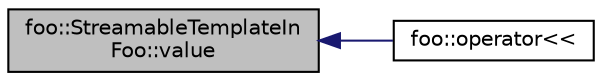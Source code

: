 digraph "foo::StreamableTemplateInFoo::value"
{
  edge [fontname="Helvetica",fontsize="10",labelfontname="Helvetica",labelfontsize="10"];
  node [fontname="Helvetica",fontsize="10",shape=record];
  rankdir="LR";
  Node3 [label="foo::StreamableTemplateIn\lFoo::value",height=0.2,width=0.4,color="black", fillcolor="grey75", style="filled", fontcolor="black"];
  Node3 -> Node4 [dir="back",color="midnightblue",fontsize="10",style="solid",fontname="Helvetica"];
  Node4 [label="foo::operator\<\<",height=0.2,width=0.4,color="black", fillcolor="white", style="filled",URL="$d3/d0d/namespacefoo.html#abe04f604d114085b0b9af25600ef00da"];
}
